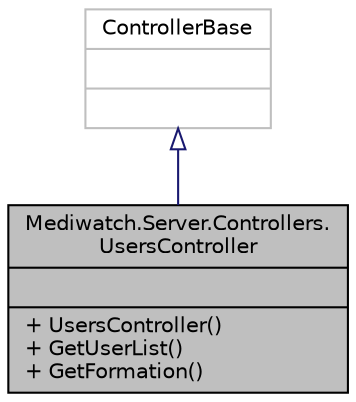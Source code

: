 digraph "Mediwatch.Server.Controllers.UsersController"
{
 // INTERACTIVE_SVG=YES
 // LATEX_PDF_SIZE
  edge [fontname="Helvetica",fontsize="10",labelfontname="Helvetica",labelfontsize="10"];
  node [fontname="Helvetica",fontsize="10",shape=record];
  Node1 [label="{Mediwatch.Server.Controllers.\lUsersController\n||+ UsersController()\l+ GetUserList()\l+ GetFormation()\l}",height=0.2,width=0.4,color="black", fillcolor="grey75", style="filled", fontcolor="black",tooltip=" "];
  Node2 -> Node1 [dir="back",color="midnightblue",fontsize="10",style="solid",arrowtail="onormal"];
  Node2 [label="{ControllerBase\n||}",height=0.2,width=0.4,color="grey75", fillcolor="white", style="filled",tooltip=" "];
}
